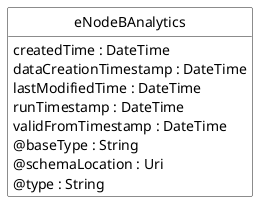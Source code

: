 @startuml
hide circle
hide methods
hide stereotype
show <<Enumeration>> stereotype
skinparam class {
   BackgroundColor<<Enumeration>> #E6F5F7
   BackgroundColor<<Ref>> #FFFFE0
   BackgroundColor<<Pivot>> #FFFFFFF
   BackgroundColor<<SimpleType>> #E2F0DA
   BackgroundColor #FCF2E3
}

class eNodeBAnalytics <<Pivot>> {
    createdTime : DateTime
    dataCreationTimestamp : DateTime
    lastModifiedTime : DateTime
    runTimestamp : DateTime
    validFromTimestamp : DateTime
    @baseType : String
    @schemaLocation : Uri
    @type : String
}


@enduml
